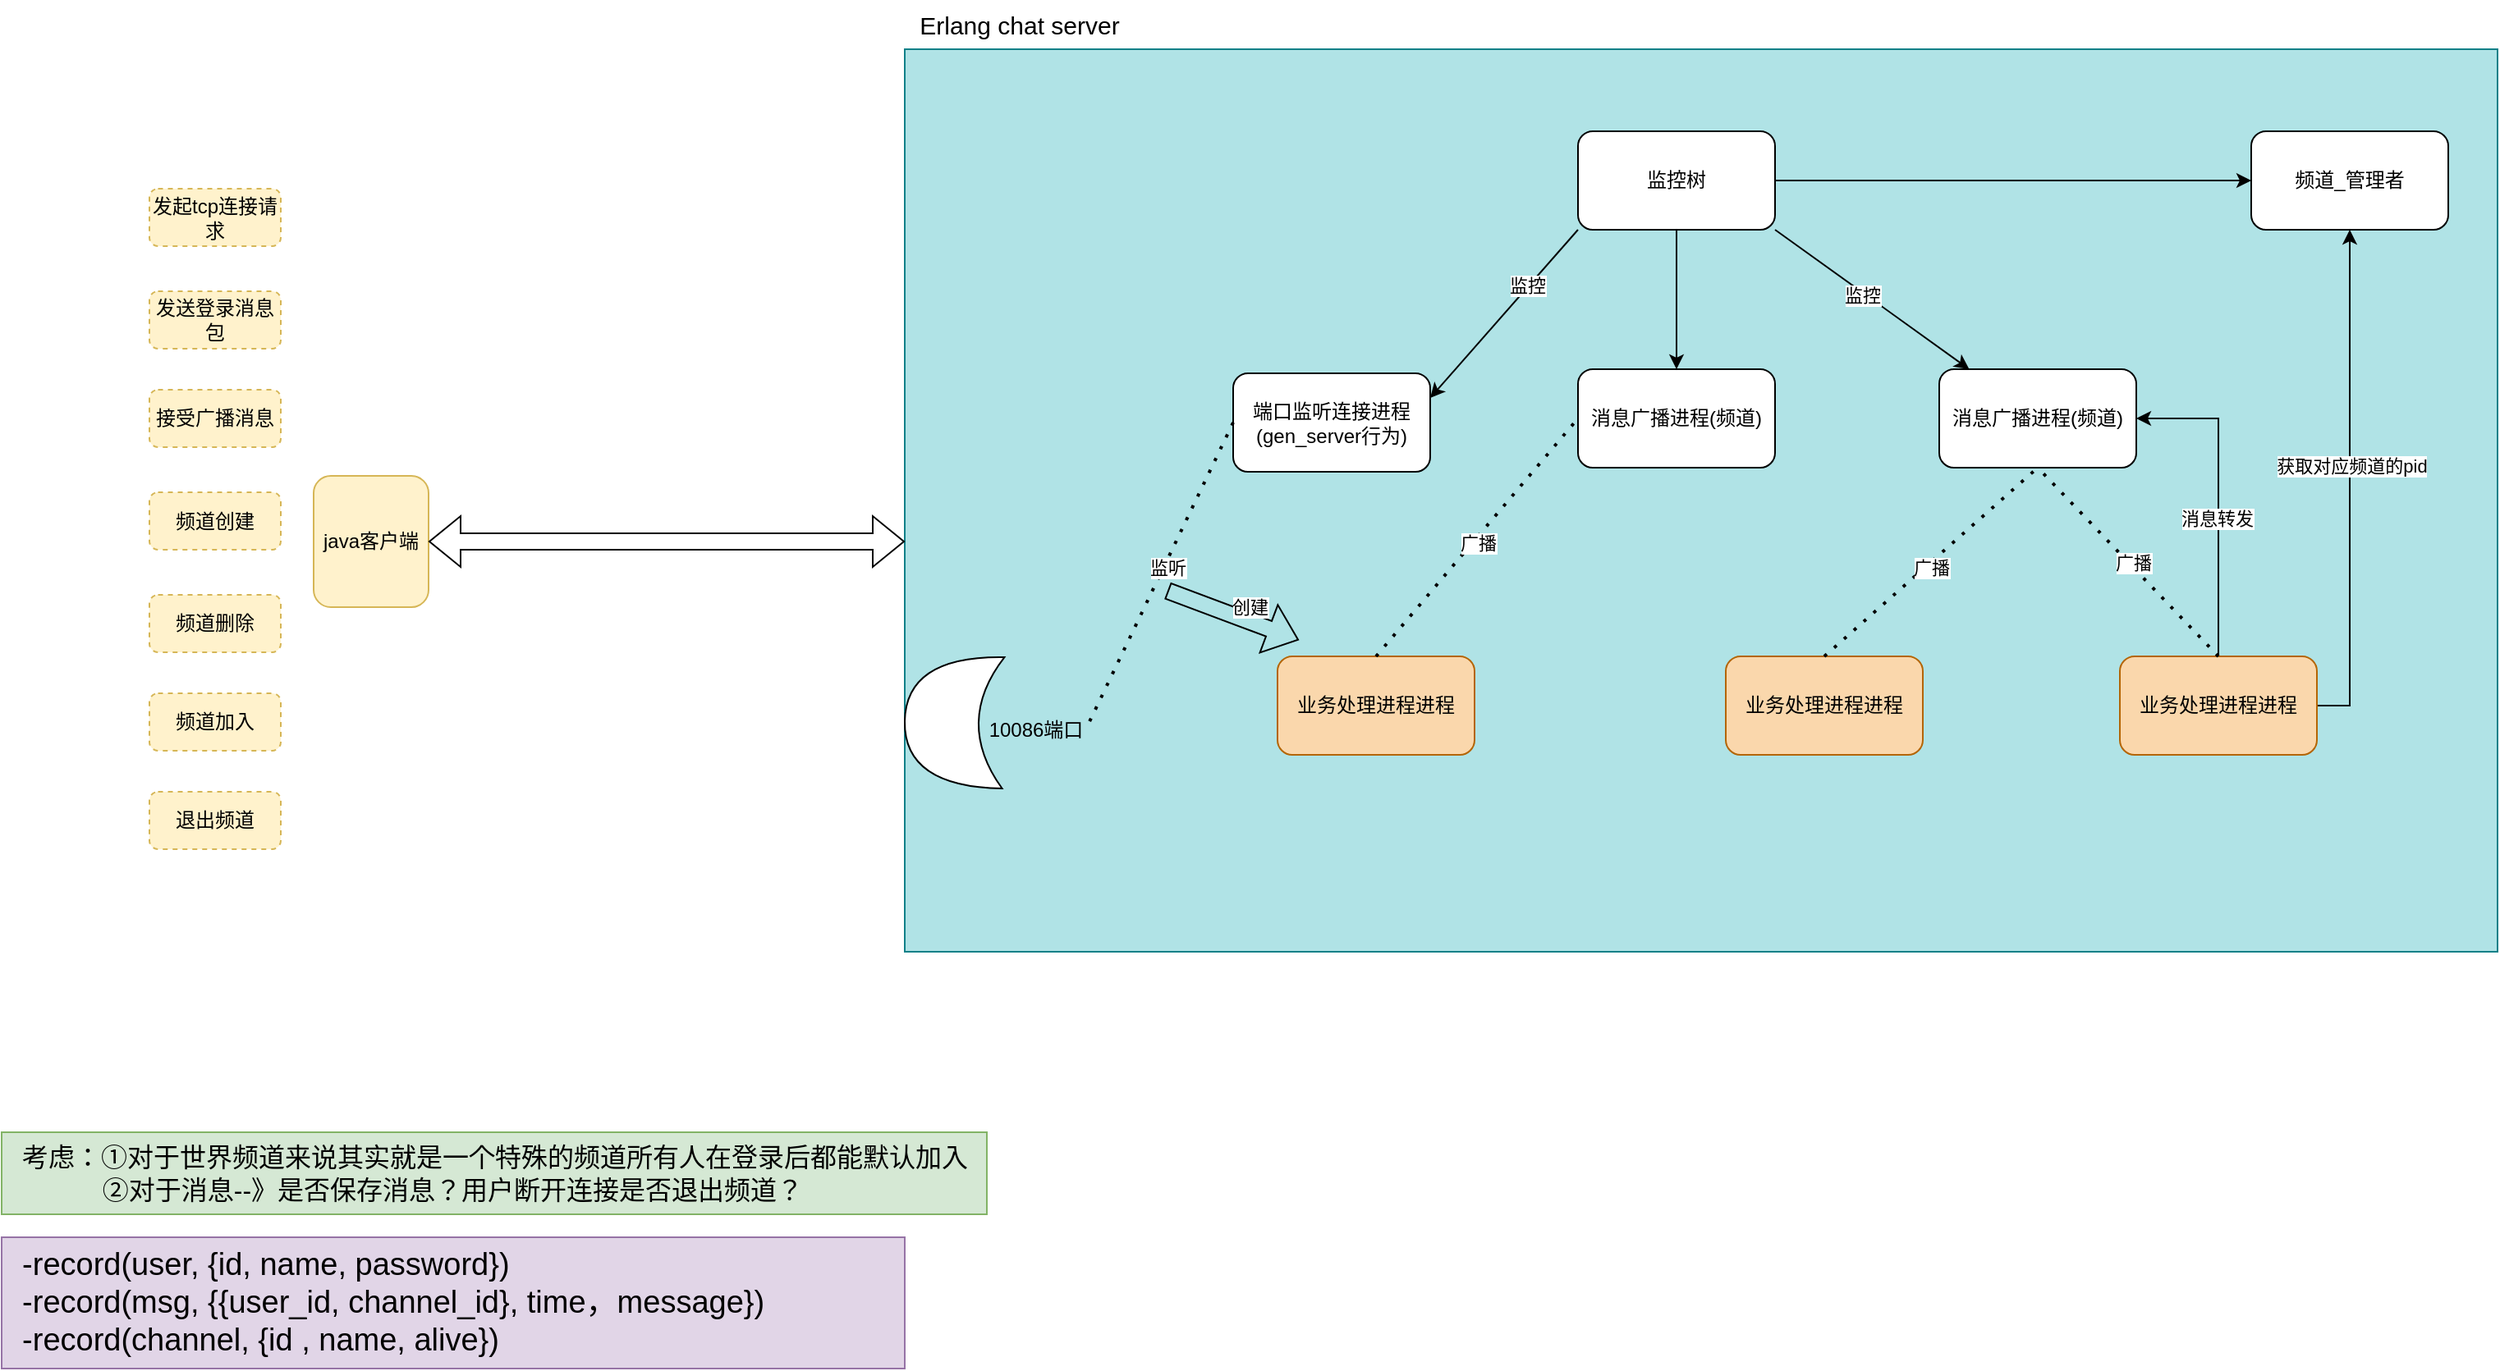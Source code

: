 <mxfile version="28.2.5" pages="3">
  <diagram name="第 1 页" id="ul2Ksa9I_pI141lT_WLY">
    <mxGraphModel dx="1426" dy="2018" grid="1" gridSize="10" guides="1" tooltips="1" connect="1" arrows="1" fold="1" page="1" pageScale="1" pageWidth="827" pageHeight="1169" math="0" shadow="0">
      <root>
        <mxCell id="0" />
        <mxCell id="1" parent="0" />
        <mxCell id="kTkR2Ev7GnfdI2qn0wL--105" value="" style="rounded=0;whiteSpace=wrap;html=1;fillColor=#b0e3e6;strokeColor=#0e8088;" parent="1" vertex="1">
          <mxGeometry x="600" y="-140" width="970" height="550" as="geometry" />
        </mxCell>
        <mxCell id="kTkR2Ev7GnfdI2qn0wL--1" value="java客户端" style="rounded=1;whiteSpace=wrap;html=1;fillColor=#fff2cc;strokeColor=#d6b656;" parent="1" vertex="1">
          <mxGeometry x="240" y="120" width="70" height="80" as="geometry" />
        </mxCell>
        <mxCell id="kTkR2Ev7GnfdI2qn0wL--5" value="" style="shape=flexArrow;endArrow=classic;startArrow=classic;html=1;rounded=0;entryX=0;entryY=0.5;entryDx=0;entryDy=0;exitX=1;exitY=0.5;exitDx=0;exitDy=0;" parent="1" source="kTkR2Ev7GnfdI2qn0wL--1" edge="1">
          <mxGeometry width="100" height="100" relative="1" as="geometry">
            <mxPoint x="390" y="310" as="sourcePoint" />
            <mxPoint x="600" y="160" as="targetPoint" />
          </mxGeometry>
        </mxCell>
        <mxCell id="kTkR2Ev7GnfdI2qn0wL--6" value="端口监听连接进程&lt;br&gt;(gen_server行为)" style="rounded=1;whiteSpace=wrap;html=1;" parent="1" vertex="1">
          <mxGeometry x="800" y="57.5" width="120" height="60" as="geometry" />
        </mxCell>
        <mxCell id="kTkR2Ev7GnfdI2qn0wL--7" value="业务处理进程进程" style="rounded=1;whiteSpace=wrap;html=1;fillColor=#fad7ac;strokeColor=#b46504;" parent="1" vertex="1">
          <mxGeometry x="827" y="230" width="120" height="60" as="geometry" />
        </mxCell>
        <mxCell id="kTkR2Ev7GnfdI2qn0wL--12" value="&lt;div&gt;&lt;span style=&quot;background-color: transparent; color: light-dark(rgb(0, 0, 0), rgb(255, 255, 255));&quot;&gt;发起tcp连接请求&lt;/span&gt;&lt;/div&gt;" style="rounded=1;whiteSpace=wrap;html=1;dashed=1;fillColor=#fff2cc;strokeColor=#d6b656;" parent="1" vertex="1">
          <mxGeometry x="140" y="-55" width="80" height="35" as="geometry" />
        </mxCell>
        <mxCell id="kTkR2Ev7GnfdI2qn0wL--14" value="&lt;div&gt;&lt;span style=&quot;background-color: transparent; color: light-dark(rgb(0, 0, 0), rgb(255, 255, 255));&quot;&gt;发送登录消息包&lt;/span&gt;&lt;/div&gt;" style="rounded=1;whiteSpace=wrap;html=1;dashed=1;fillColor=#fff2cc;strokeColor=#d6b656;" parent="1" vertex="1">
          <mxGeometry x="140" y="7.5" width="80" height="35" as="geometry" />
        </mxCell>
        <mxCell id="kTkR2Ev7GnfdI2qn0wL--15" value="接受广播消息" style="rounded=1;whiteSpace=wrap;html=1;dashed=1;fillColor=#fff2cc;strokeColor=#d6b656;" parent="1" vertex="1">
          <mxGeometry x="140" y="67.5" width="80" height="35" as="geometry" />
        </mxCell>
        <mxCell id="kTkR2Ev7GnfdI2qn0wL--16" value="&lt;font style=&quot;font-size: 16px;&quot;&gt;考虑：①对于世界频道来说其实就是一个特殊的频道所有人在登录后都能默认加入&lt;/font&gt;&lt;div style=&quot;text-align: left;&quot;&gt;&lt;font style=&quot;font-size: 16px;&quot;&gt;&lt;span style=&quot;white-space: pre;&quot;&gt;&#x9;&lt;/span&gt;&amp;nbsp; &amp;nbsp;②对于消息--》是否保存消息？用户断开连接是否退出频道？&lt;br&gt;&lt;/font&gt;&lt;/div&gt;" style="text;html=1;align=center;verticalAlign=middle;resizable=0;points=[];autosize=1;strokeColor=#82b366;fillColor=#d5e8d4;" parent="1" vertex="1">
          <mxGeometry x="50" y="520" width="600" height="50" as="geometry" />
        </mxCell>
        <mxCell id="kTkR2Ev7GnfdI2qn0wL--96" value="&lt;div style=&quot;text-align: left;&quot;&gt;&lt;span style=&quot;background-color: transparent; color: light-dark(rgb(0, 0, 0), rgb(255, 255, 255));&quot;&gt;&lt;font style=&quot;font-size: 19px;&quot;&gt;-record(user, {id, name, password})&lt;/font&gt;&lt;/span&gt;&lt;/div&gt;&lt;div style=&quot;text-align: left;&quot;&gt;&lt;span style=&quot;background-color: transparent; color: light-dark(rgb(0, 0, 0), rgb(255, 255, 255));&quot;&gt;&lt;font style=&quot;font-size: 19px;&quot;&gt;-record(msg, {{user_id, channel_id},&amp;nbsp;&lt;/font&gt;&lt;/span&gt;&lt;span style=&quot;font-size: 19px; background-color: transparent; color: light-dark(rgb(0, 0, 0), rgb(255, 255, 255));&quot;&gt;time，&lt;/span&gt;&lt;span style=&quot;font-size: 19px; background-color: transparent; color: light-dark(rgb(0, 0, 0), rgb(255, 255, 255));&quot;&gt;message})&amp;nbsp; &amp;nbsp; &amp;nbsp; &amp;nbsp; &amp;nbsp; &amp;nbsp; &amp;nbsp;&amp;nbsp;&lt;/span&gt;&lt;/div&gt;&lt;div style=&quot;text-align: left;&quot;&gt;&lt;font style=&quot;font-size: 19px;&quot;&gt;-record(channel, {id , name, alive})&lt;/font&gt;&lt;/div&gt;" style="text;html=1;align=center;verticalAlign=middle;resizable=0;points=[];autosize=1;strokeColor=#9673a6;fillColor=#e1d5e7;" parent="1" vertex="1">
          <mxGeometry x="50" y="584" width="550" height="80" as="geometry" />
        </mxCell>
        <mxCell id="kTkR2Ev7GnfdI2qn0wL--100" value="频道创建" style="rounded=1;whiteSpace=wrap;html=1;dashed=1;fillColor=#fff2cc;strokeColor=#d6b656;" parent="1" vertex="1">
          <mxGeometry x="140" y="130" width="80" height="35" as="geometry" />
        </mxCell>
        <mxCell id="kTkR2Ev7GnfdI2qn0wL--101" value="频道删除" style="rounded=1;whiteSpace=wrap;html=1;dashed=1;fillColor=#fff2cc;strokeColor=#d6b656;" parent="1" vertex="1">
          <mxGeometry x="140" y="192.5" width="80" height="35" as="geometry" />
        </mxCell>
        <mxCell id="kTkR2Ev7GnfdI2qn0wL--102" value="频道加入" style="rounded=1;whiteSpace=wrap;html=1;dashed=1;fillColor=#fff2cc;strokeColor=#d6b656;" parent="1" vertex="1">
          <mxGeometry x="140" y="252.5" width="80" height="35" as="geometry" />
        </mxCell>
        <mxCell id="kTkR2Ev7GnfdI2qn0wL--103" value="退出频道" style="rounded=1;whiteSpace=wrap;html=1;dashed=1;fillColor=#fff2cc;strokeColor=#d6b656;" parent="1" vertex="1">
          <mxGeometry x="140" y="312.5" width="80" height="35" as="geometry" />
        </mxCell>
        <mxCell id="kTkR2Ev7GnfdI2qn0wL--106" value="&lt;font style=&quot;font-size: 15px;&quot;&gt;Erlang chat server&lt;/font&gt;" style="text;html=1;align=center;verticalAlign=middle;whiteSpace=wrap;rounded=0;" parent="1" vertex="1">
          <mxGeometry x="600" y="-170" width="140" height="30" as="geometry" />
        </mxCell>
        <mxCell id="kTkR2Ev7GnfdI2qn0wL--107" value="" style="shape=xor;whiteSpace=wrap;html=1;rotation=-179;" parent="1" vertex="1">
          <mxGeometry x="600" y="230" width="60" height="80" as="geometry" />
        </mxCell>
        <mxCell id="kTkR2Ev7GnfdI2qn0wL--108" value="10086端口" style="text;html=1;align=center;verticalAlign=middle;whiteSpace=wrap;rounded=0;" parent="1" vertex="1">
          <mxGeometry x="650" y="260" width="60" height="30" as="geometry" />
        </mxCell>
        <mxCell id="kTkR2Ev7GnfdI2qn0wL--110" value="" style="endArrow=none;dashed=1;html=1;dashPattern=1 3;strokeWidth=2;rounded=0;entryX=1;entryY=0.5;entryDx=0;entryDy=0;exitX=0;exitY=0.5;exitDx=0;exitDy=0;" parent="1" source="kTkR2Ev7GnfdI2qn0wL--6" target="kTkR2Ev7GnfdI2qn0wL--108" edge="1">
          <mxGeometry width="50" height="50" relative="1" as="geometry">
            <mxPoint x="390" y="450" as="sourcePoint" />
            <mxPoint x="440" y="400" as="targetPoint" />
          </mxGeometry>
        </mxCell>
        <mxCell id="kTkR2Ev7GnfdI2qn0wL--111" value="监听" style="edgeLabel;html=1;align=center;verticalAlign=middle;resizable=0;points=[];" parent="kTkR2Ev7GnfdI2qn0wL--110" vertex="1" connectable="0">
          <mxGeometry x="-0.074" y="2" relative="1" as="geometry">
            <mxPoint as="offset" />
          </mxGeometry>
        </mxCell>
        <mxCell id="kTkR2Ev7GnfdI2qn0wL--112" value="" style="shape=flexArrow;endArrow=classic;html=1;rounded=0;" parent="1" edge="1">
          <mxGeometry width="50" height="50" relative="1" as="geometry">
            <mxPoint x="760" y="190" as="sourcePoint" />
            <mxPoint x="840.0" y="220" as="targetPoint" />
          </mxGeometry>
        </mxCell>
        <mxCell id="kTkR2Ev7GnfdI2qn0wL--113" value="创建" style="edgeLabel;html=1;align=center;verticalAlign=middle;resizable=0;points=[];" parent="kTkR2Ev7GnfdI2qn0wL--112" vertex="1" connectable="0">
          <mxGeometry x="0.367" y="4" relative="1" as="geometry">
            <mxPoint x="-6" y="-7" as="offset" />
          </mxGeometry>
        </mxCell>
        <mxCell id="-zNMGqsG8SVizw3QgpY4-4" style="edgeStyle=orthogonalEdgeStyle;rounded=0;orthogonalLoop=1;jettySize=auto;html=1;" parent="1" source="-zNMGqsG8SVizw3QgpY4-1" target="-zNMGqsG8SVizw3QgpY4-3" edge="1">
          <mxGeometry relative="1" as="geometry" />
        </mxCell>
        <mxCell id="-zNMGqsG8SVizw3QgpY4-29" style="edgeStyle=orthogonalEdgeStyle;rounded=0;orthogonalLoop=1;jettySize=auto;html=1;" parent="1" source="-zNMGqsG8SVizw3QgpY4-1" target="-zNMGqsG8SVizw3QgpY4-28" edge="1">
          <mxGeometry relative="1" as="geometry" />
        </mxCell>
        <mxCell id="-zNMGqsG8SVizw3QgpY4-1" value="监控树" style="rounded=1;whiteSpace=wrap;html=1;" parent="1" vertex="1">
          <mxGeometry x="1010" y="-90" width="120" height="60" as="geometry" />
        </mxCell>
        <mxCell id="-zNMGqsG8SVizw3QgpY4-2" value="" style="endArrow=classic;html=1;rounded=0;entryX=1;entryY=0.25;entryDx=0;entryDy=0;exitX=0;exitY=1;exitDx=0;exitDy=0;" parent="1" source="-zNMGqsG8SVizw3QgpY4-1" target="kTkR2Ev7GnfdI2qn0wL--6" edge="1">
          <mxGeometry width="50" height="50" relative="1" as="geometry">
            <mxPoint x="1280" y="120" as="sourcePoint" />
            <mxPoint x="1330" y="70" as="targetPoint" />
          </mxGeometry>
        </mxCell>
        <mxCell id="-zNMGqsG8SVizw3QgpY4-36" value="监控" style="edgeLabel;html=1;align=center;verticalAlign=middle;resizable=0;points=[];" parent="-zNMGqsG8SVizw3QgpY4-2" vertex="1" connectable="0">
          <mxGeometry x="-0.316" y="-2" relative="1" as="geometry">
            <mxPoint x="1" as="offset" />
          </mxGeometry>
        </mxCell>
        <mxCell id="-zNMGqsG8SVizw3QgpY4-3" value="消息广播进程(频道)" style="rounded=1;whiteSpace=wrap;html=1;" parent="1" vertex="1">
          <mxGeometry x="1010" y="55" width="120" height="60" as="geometry" />
        </mxCell>
        <mxCell id="-zNMGqsG8SVizw3QgpY4-9" value="业务处理进程进程" style="rounded=1;whiteSpace=wrap;html=1;fillColor=#fad7ac;strokeColor=#b46504;" parent="1" vertex="1">
          <mxGeometry x="1100" y="230" width="120" height="60" as="geometry" />
        </mxCell>
        <mxCell id="-zNMGqsG8SVizw3QgpY4-10" value="" style="endArrow=none;dashed=1;html=1;dashPattern=1 3;strokeWidth=2;rounded=0;entryX=0;entryY=0.5;entryDx=0;entryDy=0;exitX=0.5;exitY=0;exitDx=0;exitDy=0;" parent="1" source="kTkR2Ev7GnfdI2qn0wL--7" target="-zNMGqsG8SVizw3QgpY4-3" edge="1">
          <mxGeometry width="50" height="50" relative="1" as="geometry">
            <mxPoint x="950" y="260" as="sourcePoint" />
            <mxPoint x="1000" y="210" as="targetPoint" />
          </mxGeometry>
        </mxCell>
        <mxCell id="-zNMGqsG8SVizw3QgpY4-11" value="广播" style="edgeLabel;html=1;align=center;verticalAlign=middle;resizable=0;points=[];" parent="-zNMGqsG8SVizw3QgpY4-10" vertex="1" connectable="0">
          <mxGeometry x="-0.025" y="-2" relative="1" as="geometry">
            <mxPoint as="offset" />
          </mxGeometry>
        </mxCell>
        <mxCell id="-zNMGqsG8SVizw3QgpY4-13" value="" style="endArrow=none;dashed=1;html=1;dashPattern=1 3;strokeWidth=2;rounded=0;entryX=0.5;entryY=1;entryDx=0;entryDy=0;exitX=0.5;exitY=0;exitDx=0;exitDy=0;" parent="1" source="-zNMGqsG8SVizw3QgpY4-9" target="-zNMGqsG8SVizw3QgpY4-19" edge="1">
          <mxGeometry width="50" height="50" relative="1" as="geometry">
            <mxPoint x="960" y="290" as="sourcePoint" />
            <mxPoint x="1030" y="250" as="targetPoint" />
          </mxGeometry>
        </mxCell>
        <mxCell id="-zNMGqsG8SVizw3QgpY4-14" value="广播" style="edgeLabel;html=1;align=center;verticalAlign=middle;resizable=0;points=[];" parent="-zNMGqsG8SVizw3QgpY4-13" vertex="1" connectable="0">
          <mxGeometry x="-0.025" y="-2" relative="1" as="geometry">
            <mxPoint as="offset" />
          </mxGeometry>
        </mxCell>
        <mxCell id="-zNMGqsG8SVizw3QgpY4-32" style="edgeStyle=orthogonalEdgeStyle;rounded=0;orthogonalLoop=1;jettySize=auto;html=1;" parent="1" source="-zNMGqsG8SVizw3QgpY4-17" target="-zNMGqsG8SVizw3QgpY4-28" edge="1">
          <mxGeometry relative="1" as="geometry">
            <Array as="points">
              <mxPoint x="1480" y="260" />
            </Array>
          </mxGeometry>
        </mxCell>
        <mxCell id="-zNMGqsG8SVizw3QgpY4-33" value="获取对应频道的pid" style="edgeLabel;html=1;align=center;verticalAlign=middle;resizable=0;points=[];" parent="-zNMGqsG8SVizw3QgpY4-32" vertex="1" connectable="0">
          <mxGeometry x="0.071" y="-1" relative="1" as="geometry">
            <mxPoint as="offset" />
          </mxGeometry>
        </mxCell>
        <mxCell id="-zNMGqsG8SVizw3QgpY4-34" style="edgeStyle=orthogonalEdgeStyle;rounded=0;orthogonalLoop=1;jettySize=auto;html=1;entryX=1;entryY=0.5;entryDx=0;entryDy=0;" parent="1" source="-zNMGqsG8SVizw3QgpY4-17" target="-zNMGqsG8SVizw3QgpY4-19" edge="1">
          <mxGeometry relative="1" as="geometry" />
        </mxCell>
        <mxCell id="-zNMGqsG8SVizw3QgpY4-35" value="消息转发" style="edgeLabel;html=1;align=center;verticalAlign=middle;resizable=0;points=[];" parent="-zNMGqsG8SVizw3QgpY4-34" vertex="1" connectable="0">
          <mxGeometry x="-0.139" y="1" relative="1" as="geometry">
            <mxPoint as="offset" />
          </mxGeometry>
        </mxCell>
        <mxCell id="-zNMGqsG8SVizw3QgpY4-17" value="业务处理进程进程" style="rounded=1;whiteSpace=wrap;html=1;fillColor=#fad7ac;strokeColor=#b46504;" parent="1" vertex="1">
          <mxGeometry x="1340" y="230" width="120" height="60" as="geometry" />
        </mxCell>
        <mxCell id="-zNMGqsG8SVizw3QgpY4-19" value="消息广播进程(频道)" style="rounded=1;whiteSpace=wrap;html=1;" parent="1" vertex="1">
          <mxGeometry x="1230" y="55" width="120" height="60" as="geometry" />
        </mxCell>
        <mxCell id="-zNMGqsG8SVizw3QgpY4-20" value="" style="endArrow=none;dashed=1;html=1;dashPattern=1 3;strokeWidth=2;rounded=0;entryX=0.5;entryY=1;entryDx=0;entryDy=0;exitX=0.5;exitY=0;exitDx=0;exitDy=0;" parent="1" source="-zNMGqsG8SVizw3QgpY4-17" target="-zNMGqsG8SVizw3QgpY4-19" edge="1">
          <mxGeometry width="50" height="50" relative="1" as="geometry">
            <mxPoint x="1130" y="277" as="sourcePoint" />
            <mxPoint x="1150" y="150" as="targetPoint" />
          </mxGeometry>
        </mxCell>
        <mxCell id="-zNMGqsG8SVizw3QgpY4-21" value="广播" style="edgeLabel;html=1;align=center;verticalAlign=middle;resizable=0;points=[];" parent="-zNMGqsG8SVizw3QgpY4-20" vertex="1" connectable="0">
          <mxGeometry x="-0.025" y="-2" relative="1" as="geometry">
            <mxPoint as="offset" />
          </mxGeometry>
        </mxCell>
        <mxCell id="-zNMGqsG8SVizw3QgpY4-27" value="" style="endArrow=classic;html=1;rounded=0;exitX=1;exitY=1;exitDx=0;exitDy=0;" parent="1" source="-zNMGqsG8SVizw3QgpY4-1" target="-zNMGqsG8SVizw3QgpY4-19" edge="1">
          <mxGeometry width="50" height="50" relative="1" as="geometry">
            <mxPoint x="1080" y="-10" as="sourcePoint" />
            <mxPoint x="990" y="93" as="targetPoint" />
          </mxGeometry>
        </mxCell>
        <mxCell id="-zNMGqsG8SVizw3QgpY4-37" value="监控" style="edgeLabel;html=1;align=center;verticalAlign=middle;resizable=0;points=[];" parent="-zNMGqsG8SVizw3QgpY4-27" vertex="1" connectable="0">
          <mxGeometry x="-0.096" y="-1" relative="1" as="geometry">
            <mxPoint as="offset" />
          </mxGeometry>
        </mxCell>
        <mxCell id="-zNMGqsG8SVizw3QgpY4-28" value="频道_管理者" style="rounded=1;whiteSpace=wrap;html=1;" parent="1" vertex="1">
          <mxGeometry x="1420" y="-90" width="120" height="60" as="geometry" />
        </mxCell>
      </root>
    </mxGraphModel>
  </diagram>
  <diagram id="dSTcYGiStk4MOlCgeTp-" name="协议">
    <mxGraphModel dx="1426" dy="849" grid="1" gridSize="10" guides="1" tooltips="1" connect="1" arrows="1" fold="1" page="1" pageScale="1" pageWidth="827" pageHeight="1169" math="0" shadow="0">
      <root>
        <mxCell id="0" />
        <mxCell id="1" parent="0" />
        <mxCell id="20J4mKKHzdkZgnxiqyy2-34" value="" style="shape=table;startSize=0;container=1;collapsible=0;childLayout=tableLayout;fontSize=16;" vertex="1" parent="1">
          <mxGeometry x="270" y="120" width="280" height="424" as="geometry" />
        </mxCell>
        <mxCell id="20J4mKKHzdkZgnxiqyy2-35" value="" style="shape=tableRow;horizontal=0;startSize=0;swimlaneHead=0;swimlaneBody=0;strokeColor=inherit;top=0;left=0;bottom=0;right=0;collapsible=0;dropTarget=0;fillColor=none;points=[[0,0.5],[1,0.5]];portConstraint=eastwest;fontSize=16;" vertex="1" parent="20J4mKKHzdkZgnxiqyy2-34">
          <mxGeometry width="280" height="61" as="geometry" />
        </mxCell>
        <mxCell id="20J4mKKHzdkZgnxiqyy2-36" value="协议号" style="shape=partialRectangle;html=1;whiteSpace=wrap;connectable=0;strokeColor=inherit;overflow=hidden;fillColor=none;top=0;left=0;bottom=0;right=0;pointerEvents=1;fontSize=16;" vertex="1" parent="20J4mKKHzdkZgnxiqyy2-35">
          <mxGeometry width="100" height="61" as="geometry">
            <mxRectangle width="100" height="61" as="alternateBounds" />
          </mxGeometry>
        </mxCell>
        <mxCell id="20J4mKKHzdkZgnxiqyy2-37" value="协议方向" style="shape=partialRectangle;html=1;whiteSpace=wrap;connectable=0;strokeColor=inherit;overflow=hidden;fillColor=none;top=0;left=0;bottom=0;right=0;pointerEvents=1;fontSize=16;" vertex="1" parent="20J4mKKHzdkZgnxiqyy2-35">
          <mxGeometry x="100" width="87" height="61" as="geometry">
            <mxRectangle width="87" height="61" as="alternateBounds" />
          </mxGeometry>
        </mxCell>
        <mxCell id="20J4mKKHzdkZgnxiqyy2-38" value="协议名" style="shape=partialRectangle;html=1;whiteSpace=wrap;connectable=0;strokeColor=inherit;overflow=hidden;fillColor=none;top=0;left=0;bottom=0;right=0;pointerEvents=1;fontSize=16;" vertex="1" parent="20J4mKKHzdkZgnxiqyy2-35">
          <mxGeometry x="187" width="93" height="61" as="geometry">
            <mxRectangle width="93" height="61" as="alternateBounds" />
          </mxGeometry>
        </mxCell>
        <mxCell id="20J4mKKHzdkZgnxiqyy2-39" value="" style="shape=tableRow;horizontal=0;startSize=0;swimlaneHead=0;swimlaneBody=0;strokeColor=inherit;top=0;left=0;bottom=0;right=0;collapsible=0;dropTarget=0;fillColor=none;points=[[0,0.5],[1,0.5]];portConstraint=eastwest;fontSize=16;" vertex="1" parent="20J4mKKHzdkZgnxiqyy2-34">
          <mxGeometry y="61" width="280" height="58" as="geometry" />
        </mxCell>
        <mxCell id="20J4mKKHzdkZgnxiqyy2-40" value="10001" style="shape=partialRectangle;html=1;whiteSpace=wrap;connectable=0;strokeColor=inherit;overflow=hidden;fillColor=none;top=0;left=0;bottom=0;right=0;pointerEvents=1;fontSize=16;" vertex="1" parent="20J4mKKHzdkZgnxiqyy2-39">
          <mxGeometry width="100" height="58" as="geometry">
            <mxRectangle width="100" height="58" as="alternateBounds" />
          </mxGeometry>
        </mxCell>
        <mxCell id="20J4mKKHzdkZgnxiqyy2-41" value="c-&amp;gt;s" style="shape=partialRectangle;html=1;whiteSpace=wrap;connectable=0;strokeColor=inherit;overflow=hidden;fillColor=none;top=0;left=0;bottom=0;right=0;pointerEvents=1;fontSize=16;" vertex="1" parent="20J4mKKHzdkZgnxiqyy2-39">
          <mxGeometry x="100" width="87" height="58" as="geometry">
            <mxRectangle width="87" height="58" as="alternateBounds" />
          </mxGeometry>
        </mxCell>
        <mxCell id="20J4mKKHzdkZgnxiqyy2-42" value="登录" style="shape=partialRectangle;html=1;whiteSpace=wrap;connectable=0;strokeColor=inherit;overflow=hidden;fillColor=none;top=0;left=0;bottom=0;right=0;pointerEvents=1;fontSize=16;" vertex="1" parent="20J4mKKHzdkZgnxiqyy2-39">
          <mxGeometry x="187" width="93" height="58" as="geometry">
            <mxRectangle width="93" height="58" as="alternateBounds" />
          </mxGeometry>
        </mxCell>
        <mxCell id="20J4mKKHzdkZgnxiqyy2-47" value="" style="shape=tableRow;horizontal=0;startSize=0;swimlaneHead=0;swimlaneBody=0;strokeColor=inherit;top=0;left=0;bottom=0;right=0;collapsible=0;dropTarget=0;fillColor=none;points=[[0,0.5],[1,0.5]];portConstraint=eastwest;fontSize=16;" vertex="1" parent="20J4mKKHzdkZgnxiqyy2-34">
          <mxGeometry y="119" width="280" height="61" as="geometry" />
        </mxCell>
        <mxCell id="20J4mKKHzdkZgnxiqyy2-48" value="11001" style="shape=partialRectangle;html=1;whiteSpace=wrap;connectable=0;strokeColor=inherit;overflow=hidden;fillColor=none;top=0;left=0;bottom=0;right=0;pointerEvents=1;fontSize=16;" vertex="1" parent="20J4mKKHzdkZgnxiqyy2-47">
          <mxGeometry width="100" height="61" as="geometry">
            <mxRectangle width="100" height="61" as="alternateBounds" />
          </mxGeometry>
        </mxCell>
        <mxCell id="20J4mKKHzdkZgnxiqyy2-49" value="c-&amp;gt;s" style="shape=partialRectangle;html=1;whiteSpace=wrap;connectable=0;strokeColor=inherit;overflow=hidden;fillColor=none;top=0;left=0;bottom=0;right=0;pointerEvents=1;fontSize=16;" vertex="1" parent="20J4mKKHzdkZgnxiqyy2-47">
          <mxGeometry x="100" width="87" height="61" as="geometry">
            <mxRectangle width="87" height="61" as="alternateBounds" />
          </mxGeometry>
        </mxCell>
        <mxCell id="20J4mKKHzdkZgnxiqyy2-50" value="发送消息" style="shape=partialRectangle;html=1;whiteSpace=wrap;connectable=0;strokeColor=inherit;overflow=hidden;fillColor=none;top=0;left=0;bottom=0;right=0;pointerEvents=1;fontSize=16;" vertex="1" parent="20J4mKKHzdkZgnxiqyy2-47">
          <mxGeometry x="187" width="93" height="61" as="geometry">
            <mxRectangle width="93" height="61" as="alternateBounds" />
          </mxGeometry>
        </mxCell>
        <mxCell id="20J4mKKHzdkZgnxiqyy2-129" value="" style="shape=tableRow;horizontal=0;startSize=0;swimlaneHead=0;swimlaneBody=0;strokeColor=inherit;top=0;left=0;bottom=0;right=0;collapsible=0;dropTarget=0;fillColor=none;points=[[0,0.5],[1,0.5]];portConstraint=eastwest;fontSize=16;" vertex="1" parent="20J4mKKHzdkZgnxiqyy2-34">
          <mxGeometry y="180" width="280" height="61" as="geometry" />
        </mxCell>
        <mxCell id="20J4mKKHzdkZgnxiqyy2-130" value="13001" style="shape=partialRectangle;html=1;whiteSpace=wrap;connectable=0;strokeColor=inherit;overflow=hidden;fillColor=none;top=0;left=0;bottom=0;right=0;pointerEvents=1;fontSize=16;" vertex="1" parent="20J4mKKHzdkZgnxiqyy2-129">
          <mxGeometry width="100" height="61" as="geometry">
            <mxRectangle width="100" height="61" as="alternateBounds" />
          </mxGeometry>
        </mxCell>
        <mxCell id="20J4mKKHzdkZgnxiqyy2-131" value="c-&amp;gt;s" style="shape=partialRectangle;html=1;whiteSpace=wrap;connectable=0;strokeColor=inherit;overflow=hidden;fillColor=none;top=0;left=0;bottom=0;right=0;pointerEvents=1;fontSize=16;" vertex="1" parent="20J4mKKHzdkZgnxiqyy2-129">
          <mxGeometry x="100" width="87" height="61" as="geometry">
            <mxRectangle width="87" height="61" as="alternateBounds" />
          </mxGeometry>
        </mxCell>
        <mxCell id="20J4mKKHzdkZgnxiqyy2-132" value="频道创建" style="shape=partialRectangle;html=1;whiteSpace=wrap;connectable=0;strokeColor=inherit;overflow=hidden;fillColor=none;top=0;left=0;bottom=0;right=0;pointerEvents=1;fontSize=16;" vertex="1" parent="20J4mKKHzdkZgnxiqyy2-129">
          <mxGeometry x="187" width="93" height="61" as="geometry">
            <mxRectangle width="93" height="61" as="alternateBounds" />
          </mxGeometry>
        </mxCell>
        <mxCell id="20J4mKKHzdkZgnxiqyy2-59" value="" style="shape=tableRow;horizontal=0;startSize=0;swimlaneHead=0;swimlaneBody=0;strokeColor=inherit;top=0;left=0;bottom=0;right=0;collapsible=0;dropTarget=0;fillColor=none;points=[[0,0.5],[1,0.5]];portConstraint=eastwest;fontSize=16;" vertex="1" parent="20J4mKKHzdkZgnxiqyy2-34">
          <mxGeometry y="241" width="280" height="61" as="geometry" />
        </mxCell>
        <mxCell id="20J4mKKHzdkZgnxiqyy2-60" value="13002" style="shape=partialRectangle;html=1;whiteSpace=wrap;connectable=0;strokeColor=inherit;overflow=hidden;fillColor=none;top=0;left=0;bottom=0;right=0;pointerEvents=1;fontSize=16;" vertex="1" parent="20J4mKKHzdkZgnxiqyy2-59">
          <mxGeometry width="100" height="61" as="geometry">
            <mxRectangle width="100" height="61" as="alternateBounds" />
          </mxGeometry>
        </mxCell>
        <mxCell id="20J4mKKHzdkZgnxiqyy2-61" value="c-&amp;gt;s" style="shape=partialRectangle;html=1;whiteSpace=wrap;connectable=0;strokeColor=inherit;overflow=hidden;fillColor=none;top=0;left=0;bottom=0;right=0;pointerEvents=1;fontSize=16;" vertex="1" parent="20J4mKKHzdkZgnxiqyy2-59">
          <mxGeometry x="100" width="87" height="61" as="geometry">
            <mxRectangle width="87" height="61" as="alternateBounds" />
          </mxGeometry>
        </mxCell>
        <mxCell id="20J4mKKHzdkZgnxiqyy2-62" value="频道删除" style="shape=partialRectangle;html=1;whiteSpace=wrap;connectable=0;strokeColor=inherit;overflow=hidden;fillColor=none;top=0;left=0;bottom=0;right=0;pointerEvents=1;fontSize=16;" vertex="1" parent="20J4mKKHzdkZgnxiqyy2-59">
          <mxGeometry x="187" width="93" height="61" as="geometry">
            <mxRectangle width="93" height="61" as="alternateBounds" />
          </mxGeometry>
        </mxCell>
        <mxCell id="20J4mKKHzdkZgnxiqyy2-63" value="" style="shape=tableRow;horizontal=0;startSize=0;swimlaneHead=0;swimlaneBody=0;strokeColor=inherit;top=0;left=0;bottom=0;right=0;collapsible=0;dropTarget=0;fillColor=none;points=[[0,0.5],[1,0.5]];portConstraint=eastwest;fontSize=16;" vertex="1" parent="20J4mKKHzdkZgnxiqyy2-34">
          <mxGeometry y="302" width="280" height="61" as="geometry" />
        </mxCell>
        <mxCell id="20J4mKKHzdkZgnxiqyy2-64" value="13003" style="shape=partialRectangle;html=1;whiteSpace=wrap;connectable=0;strokeColor=inherit;overflow=hidden;fillColor=none;top=0;left=0;bottom=0;right=0;pointerEvents=1;fontSize=16;" vertex="1" parent="20J4mKKHzdkZgnxiqyy2-63">
          <mxGeometry width="100" height="61" as="geometry">
            <mxRectangle width="100" height="61" as="alternateBounds" />
          </mxGeometry>
        </mxCell>
        <mxCell id="20J4mKKHzdkZgnxiqyy2-65" value="c-&amp;gt;s" style="shape=partialRectangle;html=1;whiteSpace=wrap;connectable=0;strokeColor=inherit;overflow=hidden;fillColor=none;top=0;left=0;bottom=0;right=0;pointerEvents=1;fontSize=16;" vertex="1" parent="20J4mKKHzdkZgnxiqyy2-63">
          <mxGeometry x="100" width="87" height="61" as="geometry">
            <mxRectangle width="87" height="61" as="alternateBounds" />
          </mxGeometry>
        </mxCell>
        <mxCell id="20J4mKKHzdkZgnxiqyy2-66" value="频道加入" style="shape=partialRectangle;html=1;whiteSpace=wrap;connectable=0;strokeColor=inherit;overflow=hidden;fillColor=none;top=0;left=0;bottom=0;right=0;pointerEvents=1;fontSize=16;" vertex="1" parent="20J4mKKHzdkZgnxiqyy2-63">
          <mxGeometry x="187" width="93" height="61" as="geometry">
            <mxRectangle width="93" height="61" as="alternateBounds" />
          </mxGeometry>
        </mxCell>
        <mxCell id="20J4mKKHzdkZgnxiqyy2-67" value="" style="shape=tableRow;horizontal=0;startSize=0;swimlaneHead=0;swimlaneBody=0;strokeColor=inherit;top=0;left=0;bottom=0;right=0;collapsible=0;dropTarget=0;fillColor=none;points=[[0,0.5],[1,0.5]];portConstraint=eastwest;fontSize=16;" vertex="1" parent="20J4mKKHzdkZgnxiqyy2-34">
          <mxGeometry y="363" width="280" height="61" as="geometry" />
        </mxCell>
        <mxCell id="20J4mKKHzdkZgnxiqyy2-68" value="13004" style="shape=partialRectangle;html=1;whiteSpace=wrap;connectable=0;strokeColor=inherit;overflow=hidden;fillColor=none;top=0;left=0;bottom=0;right=0;pointerEvents=1;fontSize=16;" vertex="1" parent="20J4mKKHzdkZgnxiqyy2-67">
          <mxGeometry width="100" height="61" as="geometry">
            <mxRectangle width="100" height="61" as="alternateBounds" />
          </mxGeometry>
        </mxCell>
        <mxCell id="20J4mKKHzdkZgnxiqyy2-69" value="c-&amp;gt;s" style="shape=partialRectangle;html=1;whiteSpace=wrap;connectable=0;strokeColor=inherit;overflow=hidden;fillColor=none;top=0;left=0;bottom=0;right=0;pointerEvents=1;fontSize=16;" vertex="1" parent="20J4mKKHzdkZgnxiqyy2-67">
          <mxGeometry x="100" width="87" height="61" as="geometry">
            <mxRectangle width="87" height="61" as="alternateBounds" />
          </mxGeometry>
        </mxCell>
        <mxCell id="20J4mKKHzdkZgnxiqyy2-70" value="退出频道" style="shape=partialRectangle;html=1;whiteSpace=wrap;connectable=0;strokeColor=inherit;overflow=hidden;fillColor=none;top=0;left=0;bottom=0;right=0;pointerEvents=1;fontSize=16;" vertex="1" parent="20J4mKKHzdkZgnxiqyy2-67">
          <mxGeometry x="187" width="93" height="61" as="geometry">
            <mxRectangle width="93" height="61" as="alternateBounds" />
          </mxGeometry>
        </mxCell>
        <mxCell id="20J4mKKHzdkZgnxiqyy2-88" value="" style="shape=table;startSize=0;container=1;collapsible=0;childLayout=tableLayout;fontSize=16;" vertex="1" parent="1">
          <mxGeometry x="620" y="120" width="280" height="424" as="geometry" />
        </mxCell>
        <mxCell id="20J4mKKHzdkZgnxiqyy2-89" value="" style="shape=tableRow;horizontal=0;startSize=0;swimlaneHead=0;swimlaneBody=0;strokeColor=inherit;top=0;left=0;bottom=0;right=0;collapsible=0;dropTarget=0;fillColor=none;points=[[0,0.5],[1,0.5]];portConstraint=eastwest;fontSize=16;" vertex="1" parent="20J4mKKHzdkZgnxiqyy2-88">
          <mxGeometry width="280" height="61" as="geometry" />
        </mxCell>
        <mxCell id="20J4mKKHzdkZgnxiqyy2-90" value="协议号" style="shape=partialRectangle;html=1;whiteSpace=wrap;connectable=0;strokeColor=inherit;overflow=hidden;fillColor=none;top=0;left=0;bottom=0;right=0;pointerEvents=1;fontSize=16;" vertex="1" parent="20J4mKKHzdkZgnxiqyy2-89">
          <mxGeometry width="100" height="61" as="geometry">
            <mxRectangle width="100" height="61" as="alternateBounds" />
          </mxGeometry>
        </mxCell>
        <mxCell id="20J4mKKHzdkZgnxiqyy2-91" value="协议方向" style="shape=partialRectangle;html=1;whiteSpace=wrap;connectable=0;strokeColor=inherit;overflow=hidden;fillColor=none;top=0;left=0;bottom=0;right=0;pointerEvents=1;fontSize=16;" vertex="1" parent="20J4mKKHzdkZgnxiqyy2-89">
          <mxGeometry x="100" width="87" height="61" as="geometry">
            <mxRectangle width="87" height="61" as="alternateBounds" />
          </mxGeometry>
        </mxCell>
        <mxCell id="20J4mKKHzdkZgnxiqyy2-92" value="协议名" style="shape=partialRectangle;html=1;whiteSpace=wrap;connectable=0;strokeColor=inherit;overflow=hidden;fillColor=none;top=0;left=0;bottom=0;right=0;pointerEvents=1;fontSize=16;" vertex="1" parent="20J4mKKHzdkZgnxiqyy2-89">
          <mxGeometry x="187" width="93" height="61" as="geometry">
            <mxRectangle width="93" height="61" as="alternateBounds" />
          </mxGeometry>
        </mxCell>
        <mxCell id="20J4mKKHzdkZgnxiqyy2-93" value="" style="shape=tableRow;horizontal=0;startSize=0;swimlaneHead=0;swimlaneBody=0;strokeColor=inherit;top=0;left=0;bottom=0;right=0;collapsible=0;dropTarget=0;fillColor=none;points=[[0,0.5],[1,0.5]];portConstraint=eastwest;fontSize=16;" vertex="1" parent="20J4mKKHzdkZgnxiqyy2-88">
          <mxGeometry y="61" width="280" height="58" as="geometry" />
        </mxCell>
        <mxCell id="20J4mKKHzdkZgnxiqyy2-94" value="20001" style="shape=partialRectangle;html=1;whiteSpace=wrap;connectable=0;strokeColor=inherit;overflow=hidden;fillColor=none;top=0;left=0;bottom=0;right=0;pointerEvents=1;fontSize=16;" vertex="1" parent="20J4mKKHzdkZgnxiqyy2-93">
          <mxGeometry width="100" height="58" as="geometry">
            <mxRectangle width="100" height="58" as="alternateBounds" />
          </mxGeometry>
        </mxCell>
        <mxCell id="20J4mKKHzdkZgnxiqyy2-95" value="s-&amp;gt;c" style="shape=partialRectangle;html=1;whiteSpace=wrap;connectable=0;strokeColor=inherit;overflow=hidden;fillColor=none;top=0;left=0;bottom=0;right=0;pointerEvents=1;fontSize=16;" vertex="1" parent="20J4mKKHzdkZgnxiqyy2-93">
          <mxGeometry x="100" width="87" height="58" as="geometry">
            <mxRectangle width="87" height="58" as="alternateBounds" />
          </mxGeometry>
        </mxCell>
        <mxCell id="20J4mKKHzdkZgnxiqyy2-96" value="登录响应" style="shape=partialRectangle;html=1;whiteSpace=wrap;connectable=0;strokeColor=inherit;overflow=hidden;fillColor=none;top=0;left=0;bottom=0;right=0;pointerEvents=1;fontSize=16;" vertex="1" parent="20J4mKKHzdkZgnxiqyy2-93">
          <mxGeometry x="187" width="93" height="58" as="geometry">
            <mxRectangle width="93" height="58" as="alternateBounds" />
          </mxGeometry>
        </mxCell>
        <mxCell id="20J4mKKHzdkZgnxiqyy2-97" value="" style="shape=tableRow;horizontal=0;startSize=0;swimlaneHead=0;swimlaneBody=0;strokeColor=inherit;top=0;left=0;bottom=0;right=0;collapsible=0;dropTarget=0;fillColor=none;points=[[0,0.5],[1,0.5]];portConstraint=eastwest;fontSize=16;" vertex="1" parent="20J4mKKHzdkZgnxiqyy2-88">
          <mxGeometry y="119" width="280" height="61" as="geometry" />
        </mxCell>
        <mxCell id="20J4mKKHzdkZgnxiqyy2-98" value="21001" style="shape=partialRectangle;html=1;whiteSpace=wrap;connectable=0;strokeColor=inherit;overflow=hidden;fillColor=none;top=0;left=0;bottom=0;right=0;pointerEvents=1;fontSize=16;" vertex="1" parent="20J4mKKHzdkZgnxiqyy2-97">
          <mxGeometry width="100" height="61" as="geometry">
            <mxRectangle width="100" height="61" as="alternateBounds" />
          </mxGeometry>
        </mxCell>
        <mxCell id="20J4mKKHzdkZgnxiqyy2-99" value="s-&amp;gt;c" style="shape=partialRectangle;html=1;whiteSpace=wrap;connectable=0;strokeColor=inherit;overflow=hidden;fillColor=none;top=0;left=0;bottom=0;right=0;pointerEvents=1;fontSize=16;" vertex="1" parent="20J4mKKHzdkZgnxiqyy2-97">
          <mxGeometry x="100" width="87" height="61" as="geometry">
            <mxRectangle width="87" height="61" as="alternateBounds" />
          </mxGeometry>
        </mxCell>
        <mxCell id="20J4mKKHzdkZgnxiqyy2-100" value="频道广播消息" style="shape=partialRectangle;html=1;whiteSpace=wrap;connectable=0;strokeColor=inherit;overflow=hidden;fillColor=none;top=0;left=0;bottom=0;right=0;pointerEvents=1;fontSize=16;" vertex="1" parent="20J4mKKHzdkZgnxiqyy2-97">
          <mxGeometry x="187" width="93" height="61" as="geometry">
            <mxRectangle width="93" height="61" as="alternateBounds" />
          </mxGeometry>
        </mxCell>
        <mxCell id="20J4mKKHzdkZgnxiqyy2-101" value="" style="shape=tableRow;horizontal=0;startSize=0;swimlaneHead=0;swimlaneBody=0;strokeColor=inherit;top=0;left=0;bottom=0;right=0;collapsible=0;dropTarget=0;fillColor=none;points=[[0,0.5],[1,0.5]];portConstraint=eastwest;fontSize=16;" vertex="1" parent="20J4mKKHzdkZgnxiqyy2-88">
          <mxGeometry y="180" width="280" height="61" as="geometry" />
        </mxCell>
        <mxCell id="20J4mKKHzdkZgnxiqyy2-102" value="23001" style="shape=partialRectangle;html=1;whiteSpace=wrap;connectable=0;strokeColor=inherit;overflow=hidden;fillColor=none;top=0;left=0;bottom=0;right=0;pointerEvents=1;fontSize=16;" vertex="1" parent="20J4mKKHzdkZgnxiqyy2-101">
          <mxGeometry width="100" height="61" as="geometry">
            <mxRectangle width="100" height="61" as="alternateBounds" />
          </mxGeometry>
        </mxCell>
        <mxCell id="20J4mKKHzdkZgnxiqyy2-103" value="s-&amp;gt;c" style="shape=partialRectangle;html=1;whiteSpace=wrap;connectable=0;strokeColor=inherit;overflow=hidden;fillColor=none;top=0;left=0;bottom=0;right=0;pointerEvents=1;fontSize=16;" vertex="1" parent="20J4mKKHzdkZgnxiqyy2-101">
          <mxGeometry x="100" width="87" height="61" as="geometry">
            <mxRectangle width="87" height="61" as="alternateBounds" />
          </mxGeometry>
        </mxCell>
        <mxCell id="20J4mKKHzdkZgnxiqyy2-104" value="频道创建响应" style="shape=partialRectangle;html=1;whiteSpace=wrap;connectable=0;strokeColor=inherit;overflow=hidden;fillColor=none;top=0;left=0;bottom=0;right=0;pointerEvents=1;fontSize=16;" vertex="1" parent="20J4mKKHzdkZgnxiqyy2-101">
          <mxGeometry x="187" width="93" height="61" as="geometry">
            <mxRectangle width="93" height="61" as="alternateBounds" />
          </mxGeometry>
        </mxCell>
        <mxCell id="20J4mKKHzdkZgnxiqyy2-105" value="" style="shape=tableRow;horizontal=0;startSize=0;swimlaneHead=0;swimlaneBody=0;strokeColor=inherit;top=0;left=0;bottom=0;right=0;collapsible=0;dropTarget=0;fillColor=none;points=[[0,0.5],[1,0.5]];portConstraint=eastwest;fontSize=16;" vertex="1" parent="20J4mKKHzdkZgnxiqyy2-88">
          <mxGeometry y="241" width="280" height="61" as="geometry" />
        </mxCell>
        <mxCell id="20J4mKKHzdkZgnxiqyy2-106" value="21001" style="shape=partialRectangle;html=1;whiteSpace=wrap;connectable=0;strokeColor=inherit;overflow=hidden;fillColor=none;top=0;left=0;bottom=0;right=0;pointerEvents=1;fontSize=16;" vertex="1" parent="20J4mKKHzdkZgnxiqyy2-105">
          <mxGeometry width="100" height="61" as="geometry">
            <mxRectangle width="100" height="61" as="alternateBounds" />
          </mxGeometry>
        </mxCell>
        <mxCell id="20J4mKKHzdkZgnxiqyy2-107" value="s-&amp;gt;c" style="shape=partialRectangle;html=1;whiteSpace=wrap;connectable=0;strokeColor=inherit;overflow=hidden;fillColor=none;top=0;left=0;bottom=0;right=0;pointerEvents=1;fontSize=16;" vertex="1" parent="20J4mKKHzdkZgnxiqyy2-105">
          <mxGeometry x="100" width="87" height="61" as="geometry">
            <mxRectangle width="87" height="61" as="alternateBounds" />
          </mxGeometry>
        </mxCell>
        <mxCell id="20J4mKKHzdkZgnxiqyy2-108" value="频道删除响应" style="shape=partialRectangle;html=1;whiteSpace=wrap;connectable=0;strokeColor=inherit;overflow=hidden;fillColor=none;top=0;left=0;bottom=0;right=0;pointerEvents=1;fontSize=16;" vertex="1" parent="20J4mKKHzdkZgnxiqyy2-105">
          <mxGeometry x="187" width="93" height="61" as="geometry">
            <mxRectangle width="93" height="61" as="alternateBounds" />
          </mxGeometry>
        </mxCell>
        <mxCell id="20J4mKKHzdkZgnxiqyy2-109" value="" style="shape=tableRow;horizontal=0;startSize=0;swimlaneHead=0;swimlaneBody=0;strokeColor=inherit;top=0;left=0;bottom=0;right=0;collapsible=0;dropTarget=0;fillColor=none;points=[[0,0.5],[1,0.5]];portConstraint=eastwest;fontSize=16;" vertex="1" parent="20J4mKKHzdkZgnxiqyy2-88">
          <mxGeometry y="302" width="280" height="61" as="geometry" />
        </mxCell>
        <mxCell id="20J4mKKHzdkZgnxiqyy2-110" value="13001" style="shape=partialRectangle;html=1;whiteSpace=wrap;connectable=0;strokeColor=inherit;overflow=hidden;fillColor=none;top=0;left=0;bottom=0;right=0;pointerEvents=1;fontSize=16;" vertex="1" parent="20J4mKKHzdkZgnxiqyy2-109">
          <mxGeometry width="100" height="61" as="geometry">
            <mxRectangle width="100" height="61" as="alternateBounds" />
          </mxGeometry>
        </mxCell>
        <mxCell id="20J4mKKHzdkZgnxiqyy2-111" value="s-&amp;gt;c" style="shape=partialRectangle;html=1;whiteSpace=wrap;connectable=0;strokeColor=inherit;overflow=hidden;fillColor=none;top=0;left=0;bottom=0;right=0;pointerEvents=1;fontSize=16;" vertex="1" parent="20J4mKKHzdkZgnxiqyy2-109">
          <mxGeometry x="100" width="87" height="61" as="geometry">
            <mxRectangle width="87" height="61" as="alternateBounds" />
          </mxGeometry>
        </mxCell>
        <mxCell id="20J4mKKHzdkZgnxiqyy2-112" value="频道加入广播响应" style="shape=partialRectangle;html=1;whiteSpace=wrap;connectable=0;strokeColor=inherit;overflow=hidden;fillColor=none;top=0;left=0;bottom=0;right=0;pointerEvents=1;fontSize=16;" vertex="1" parent="20J4mKKHzdkZgnxiqyy2-109">
          <mxGeometry x="187" width="93" height="61" as="geometry">
            <mxRectangle width="93" height="61" as="alternateBounds" />
          </mxGeometry>
        </mxCell>
        <mxCell id="20J4mKKHzdkZgnxiqyy2-113" value="" style="shape=tableRow;horizontal=0;startSize=0;swimlaneHead=0;swimlaneBody=0;strokeColor=inherit;top=0;left=0;bottom=0;right=0;collapsible=0;dropTarget=0;fillColor=none;points=[[0,0.5],[1,0.5]];portConstraint=eastwest;fontSize=16;" vertex="1" parent="20J4mKKHzdkZgnxiqyy2-88">
          <mxGeometry y="363" width="280" height="61" as="geometry" />
        </mxCell>
        <mxCell id="20J4mKKHzdkZgnxiqyy2-114" value="13002" style="shape=partialRectangle;html=1;whiteSpace=wrap;connectable=0;strokeColor=inherit;overflow=hidden;fillColor=none;top=0;left=0;bottom=0;right=0;pointerEvents=1;fontSize=16;" vertex="1" parent="20J4mKKHzdkZgnxiqyy2-113">
          <mxGeometry width="100" height="61" as="geometry">
            <mxRectangle width="100" height="61" as="alternateBounds" />
          </mxGeometry>
        </mxCell>
        <mxCell id="20J4mKKHzdkZgnxiqyy2-115" value="s-&amp;gt;c" style="shape=partialRectangle;html=1;whiteSpace=wrap;connectable=0;strokeColor=inherit;overflow=hidden;fillColor=none;top=0;left=0;bottom=0;right=0;pointerEvents=1;fontSize=16;" vertex="1" parent="20J4mKKHzdkZgnxiqyy2-113">
          <mxGeometry x="100" width="87" height="61" as="geometry">
            <mxRectangle width="87" height="61" as="alternateBounds" />
          </mxGeometry>
        </mxCell>
        <mxCell id="20J4mKKHzdkZgnxiqyy2-116" value="频道退出用户广播" style="shape=partialRectangle;html=1;whiteSpace=wrap;connectable=0;strokeColor=inherit;overflow=hidden;fillColor=none;top=0;left=0;bottom=0;right=0;pointerEvents=1;fontSize=16;" vertex="1" parent="20J4mKKHzdkZgnxiqyy2-113">
          <mxGeometry x="187" width="93" height="61" as="geometry">
            <mxRectangle width="93" height="61" as="alternateBounds" />
          </mxGeometry>
        </mxCell>
      </root>
    </mxGraphModel>
  </diagram>
  <diagram id="xl4YAuA0abrsKrtKId_1" name="责职分配">
    <mxGraphModel dx="1426" dy="849" grid="1" gridSize="10" guides="1" tooltips="1" connect="1" arrows="1" fold="1" page="1" pageScale="1" pageWidth="827" pageHeight="1169" math="0" shadow="0">
      <root>
        <mxCell id="0" />
        <mxCell id="1" parent="0" />
        <mxCell id="i9dnJUZjduRfbA0lEBys-7" value="" style="rounded=1;whiteSpace=wrap;html=1;dashed=1;fillColor=#b1ddf0;strokeColor=#10739e;dashPattern=12 12;" parent="1" vertex="1">
          <mxGeometry x="210" y="480" width="460" height="310" as="geometry" />
        </mxCell>
        <mxCell id="i9dnJUZjduRfbA0lEBys-1" value="频道管理者" style="rounded=1;whiteSpace=wrap;html=1;fillColor=#fad9d5;strokeColor=#ae4132;" parent="1" vertex="1">
          <mxGeometry x="90" y="130" width="120" height="60" as="geometry" />
        </mxCell>
        <mxCell id="i9dnJUZjduRfbA0lEBys-2" value="" style="rounded=1;whiteSpace=wrap;html=1;dashed=1;fillColor=#b1ddf0;strokeColor=#10739e;dashPattern=12 12;" parent="1" vertex="1">
          <mxGeometry x="210" y="20" width="460" height="310" as="geometry" />
        </mxCell>
        <mxCell id="i9dnJUZjduRfbA0lEBys-3" value="&lt;font style=&quot;font-size: 16px;&quot;&gt;用户加入与退出频道&lt;/font&gt;" style="rounded=1;whiteSpace=wrap;html=1;" parent="1" vertex="1">
          <mxGeometry x="260" y="660" width="140" height="60" as="geometry" />
        </mxCell>
        <mxCell id="i9dnJUZjduRfbA0lEBys-4" value="&lt;font style=&quot;font-size: 16px;&quot;&gt;频道进程的创建与销毁&lt;/font&gt;" style="rounded=1;whiteSpace=wrap;html=1;" parent="1" vertex="1">
          <mxGeometry x="250" y="50" width="120" height="60" as="geometry" />
        </mxCell>
        <mxCell id="i9dnJUZjduRfbA0lEBys-5" value="&lt;font style=&quot;font-size: 16px;&quot;&gt;维护频道名字与频道进程pid的对应关系并提供查询&lt;/font&gt;" style="rounded=1;whiteSpace=wrap;html=1;" parent="1" vertex="1">
          <mxGeometry x="250" y="130" width="120" height="170" as="geometry" />
        </mxCell>
        <mxCell id="i9dnJUZjduRfbA0lEBys-6" value="频道进程" style="rounded=1;whiteSpace=wrap;html=1;fillColor=#fad9d5;strokeColor=#ae4132;" parent="1" vertex="1">
          <mxGeometry x="90" y="590" width="120" height="60" as="geometry" />
        </mxCell>
        <mxCell id="i9dnJUZjduRfbA0lEBys-8" value="&lt;font style=&quot;font-size: 16px;&quot;&gt;消息广播&lt;/font&gt;" style="rounded=1;whiteSpace=wrap;html=1;" parent="1" vertex="1">
          <mxGeometry x="260" y="550" width="140" height="60" as="geometry" />
        </mxCell>
        <mxCell id="i9dnJUZjduRfbA0lEBys-9" value="&lt;font style=&quot;font-size: 16px;&quot;&gt;维护频道与对应用户及其对应进程pid的关系&lt;br&gt;[{userName,pid}]&lt;/font&gt;" style="rounded=1;whiteSpace=wrap;html=1;" parent="1" vertex="1">
          <mxGeometry x="430" y="570" width="170" height="110" as="geometry" />
        </mxCell>
        <mxCell id="mC13h3SWsOy6vK_NwVNp-1" value="数据管理者" style="rounded=1;whiteSpace=wrap;html=1;fillColor=#f8cecc;strokeColor=#b85450;" vertex="1" parent="1">
          <mxGeometry x="760" y="380" width="120" height="60" as="geometry" />
        </mxCell>
        <mxCell id="mC13h3SWsOy6vK_NwVNp-2" value="" style="rounded=1;whiteSpace=wrap;html=1;dashed=1;fillColor=#b1ddf0;strokeColor=#10739e;dashPattern=12 12;" vertex="1" parent="1">
          <mxGeometry x="880" y="255" width="460" height="310" as="geometry" />
        </mxCell>
        <mxCell id="mC13h3SWsOy6vK_NwVNp-3" value="&lt;font style=&quot;font-size: 16px;&quot;&gt;维护频道数据库数据&lt;/font&gt;" style="rounded=1;whiteSpace=wrap;html=1;" vertex="1" parent="1">
          <mxGeometry x="920" y="310" width="140" height="60" as="geometry" />
        </mxCell>
        <mxCell id="mC13h3SWsOy6vK_NwVNp-4" value="&lt;font style=&quot;font-size: 16px;&quot;&gt;维护用户数据库数据&lt;/font&gt;" style="rounded=1;whiteSpace=wrap;html=1;" vertex="1" parent="1">
          <mxGeometry x="920" y="420" width="140" height="60" as="geometry" />
        </mxCell>
        <mxCell id="mC13h3SWsOy6vK_NwVNp-5" value="&lt;font style=&quot;font-size: 16px;&quot;&gt;维护频道，用户数据库数据&lt;/font&gt;" style="rounded=1;whiteSpace=wrap;html=1;" vertex="1" parent="1">
          <mxGeometry x="1130" y="310" width="140" height="60" as="geometry" />
        </mxCell>
      </root>
    </mxGraphModel>
  </diagram>
</mxfile>
